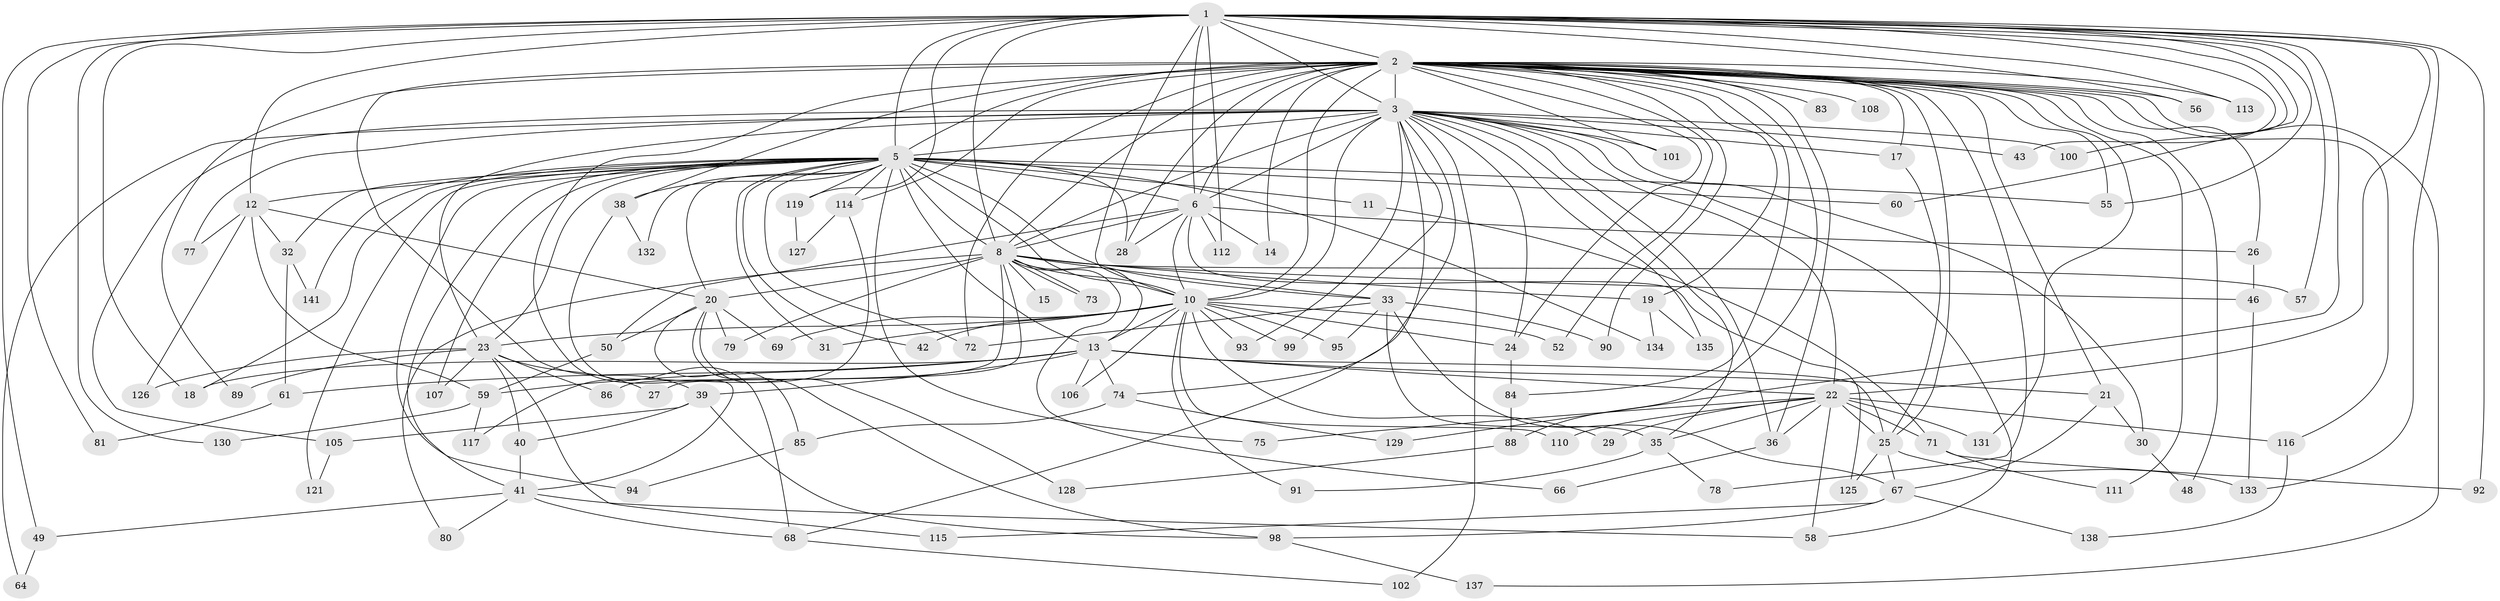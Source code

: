 // Generated by graph-tools (version 1.1) at 2025/23/03/03/25 07:23:41]
// undirected, 109 vertices, 241 edges
graph export_dot {
graph [start="1"]
  node [color=gray90,style=filled];
  1 [super="+51"];
  2 [super="+4"];
  3 [super="+47"];
  5 [super="+7"];
  6 [super="+16"];
  8 [super="+9"];
  10 [super="+63"];
  11;
  12;
  13 [super="+34"];
  14 [super="+122"];
  15;
  17 [super="+54"];
  18 [super="+37"];
  19;
  20 [super="+65"];
  21 [super="+118"];
  22 [super="+87"];
  23 [super="+53"];
  24 [super="+104"];
  25 [super="+44"];
  26;
  27;
  28 [super="+120"];
  29;
  30;
  31;
  32 [super="+109"];
  33 [super="+62"];
  35 [super="+123"];
  36 [super="+70"];
  38;
  39;
  40;
  41 [super="+45"];
  42;
  43;
  46;
  48;
  49;
  50 [super="+76"];
  52;
  55 [super="+139"];
  56;
  57;
  58 [super="+103"];
  59 [super="+82"];
  60;
  61;
  64;
  66;
  67;
  68 [super="+96"];
  69;
  71;
  72 [super="+97"];
  73;
  74;
  75;
  77;
  78;
  79;
  80;
  81;
  83;
  84;
  85;
  86;
  88;
  89;
  90;
  91;
  92;
  93;
  94;
  95;
  98 [super="+136"];
  99;
  100;
  101;
  102;
  105;
  106;
  107;
  108;
  110;
  111;
  112;
  113;
  114;
  115;
  116;
  117;
  119 [super="+124"];
  121;
  125;
  126;
  127;
  128;
  129;
  130;
  131;
  132;
  133 [super="+140"];
  134;
  135;
  137;
  138;
  141;
  1 -- 2 [weight=2];
  1 -- 3;
  1 -- 5 [weight=3];
  1 -- 6 [weight=2];
  1 -- 8 [weight=2];
  1 -- 10;
  1 -- 12;
  1 -- 22;
  1 -- 43;
  1 -- 49;
  1 -- 55;
  1 -- 56;
  1 -- 57;
  1 -- 60;
  1 -- 81;
  1 -- 92;
  1 -- 100;
  1 -- 112;
  1 -- 119;
  1 -- 133;
  1 -- 113;
  1 -- 129;
  1 -- 130;
  1 -- 18;
  2 -- 3 [weight=2];
  2 -- 5 [weight=4];
  2 -- 6 [weight=2];
  2 -- 8 [weight=4];
  2 -- 10 [weight=3];
  2 -- 14 [weight=2];
  2 -- 21;
  2 -- 48;
  2 -- 56;
  2 -- 72;
  2 -- 83 [weight=2];
  2 -- 88;
  2 -- 113;
  2 -- 116;
  2 -- 137;
  2 -- 24;
  2 -- 55;
  2 -- 131;
  2 -- 78;
  2 -- 17;
  2 -- 19;
  2 -- 84;
  2 -- 25;
  2 -- 26;
  2 -- 89;
  2 -- 90;
  2 -- 36;
  2 -- 101;
  2 -- 38;
  2 -- 39;
  2 -- 41;
  2 -- 108;
  2 -- 111;
  2 -- 114;
  2 -- 52;
  2 -- 28;
  3 -- 5 [weight=3];
  3 -- 6;
  3 -- 8 [weight=2];
  3 -- 10;
  3 -- 17;
  3 -- 22;
  3 -- 23;
  3 -- 24;
  3 -- 30;
  3 -- 35;
  3 -- 36;
  3 -- 43;
  3 -- 58;
  3 -- 64;
  3 -- 68;
  3 -- 74;
  3 -- 77;
  3 -- 93;
  3 -- 99;
  3 -- 100;
  3 -- 101;
  3 -- 105;
  3 -- 135;
  3 -- 102;
  5 -- 6 [weight=2];
  5 -- 8 [weight=4];
  5 -- 10 [weight=2];
  5 -- 11 [weight=2];
  5 -- 12;
  5 -- 18;
  5 -- 28;
  5 -- 38;
  5 -- 42;
  5 -- 72;
  5 -- 94;
  5 -- 119 [weight=2];
  5 -- 121;
  5 -- 134;
  5 -- 132;
  5 -- 75;
  5 -- 141;
  5 -- 31;
  5 -- 32 [weight=2];
  5 -- 33;
  5 -- 41;
  5 -- 107;
  5 -- 114;
  5 -- 55;
  5 -- 60;
  5 -- 20;
  5 -- 23;
  5 -- 13;
  6 -- 8 [weight=2];
  6 -- 10;
  6 -- 26;
  6 -- 28;
  6 -- 50 [weight=2];
  6 -- 112;
  6 -- 125;
  6 -- 14;
  8 -- 10 [weight=2];
  8 -- 15 [weight=2];
  8 -- 20;
  8 -- 27;
  8 -- 33 [weight=2];
  8 -- 57;
  8 -- 73;
  8 -- 73;
  8 -- 80;
  8 -- 66;
  8 -- 13;
  8 -- 79;
  8 -- 19;
  8 -- 86;
  8 -- 46;
  10 -- 13;
  10 -- 23;
  10 -- 24;
  10 -- 29;
  10 -- 31;
  10 -- 42;
  10 -- 52;
  10 -- 69;
  10 -- 95;
  10 -- 99;
  10 -- 110;
  10 -- 106;
  10 -- 91;
  10 -- 93;
  11 -- 71;
  12 -- 20;
  12 -- 32;
  12 -- 59;
  12 -- 77;
  12 -- 126;
  13 -- 18;
  13 -- 21;
  13 -- 25;
  13 -- 59;
  13 -- 74;
  13 -- 106;
  13 -- 61;
  13 -- 22;
  13 -- 39;
  17 -- 25;
  19 -- 134;
  19 -- 135;
  20 -- 85;
  20 -- 128;
  20 -- 98;
  20 -- 69;
  20 -- 79;
  20 -- 50;
  21 -- 30;
  21 -- 67;
  22 -- 29;
  22 -- 35;
  22 -- 71;
  22 -- 75;
  22 -- 110;
  22 -- 131;
  22 -- 36;
  22 -- 116;
  22 -- 58;
  22 -- 25;
  23 -- 27;
  23 -- 40;
  23 -- 89;
  23 -- 115;
  23 -- 86;
  23 -- 107;
  23 -- 126;
  24 -- 84;
  25 -- 125;
  25 -- 67;
  25 -- 133;
  26 -- 46;
  30 -- 48;
  32 -- 61;
  32 -- 141;
  33 -- 67;
  33 -- 90;
  33 -- 35;
  33 -- 95;
  33 -- 72;
  35 -- 78;
  35 -- 91;
  36 -- 66;
  38 -- 132;
  38 -- 68;
  39 -- 40;
  39 -- 105;
  39 -- 98;
  40 -- 41;
  41 -- 49;
  41 -- 58;
  41 -- 80;
  41 -- 68;
  46 -- 133;
  49 -- 64;
  50 -- 59;
  59 -- 117;
  59 -- 130;
  61 -- 81;
  67 -- 98;
  67 -- 115;
  67 -- 138;
  68 -- 102;
  71 -- 92;
  71 -- 111;
  74 -- 85;
  74 -- 129;
  84 -- 88;
  85 -- 94;
  88 -- 128;
  98 -- 137;
  105 -- 121;
  114 -- 117;
  114 -- 127;
  116 -- 138;
  119 -- 127;
}
